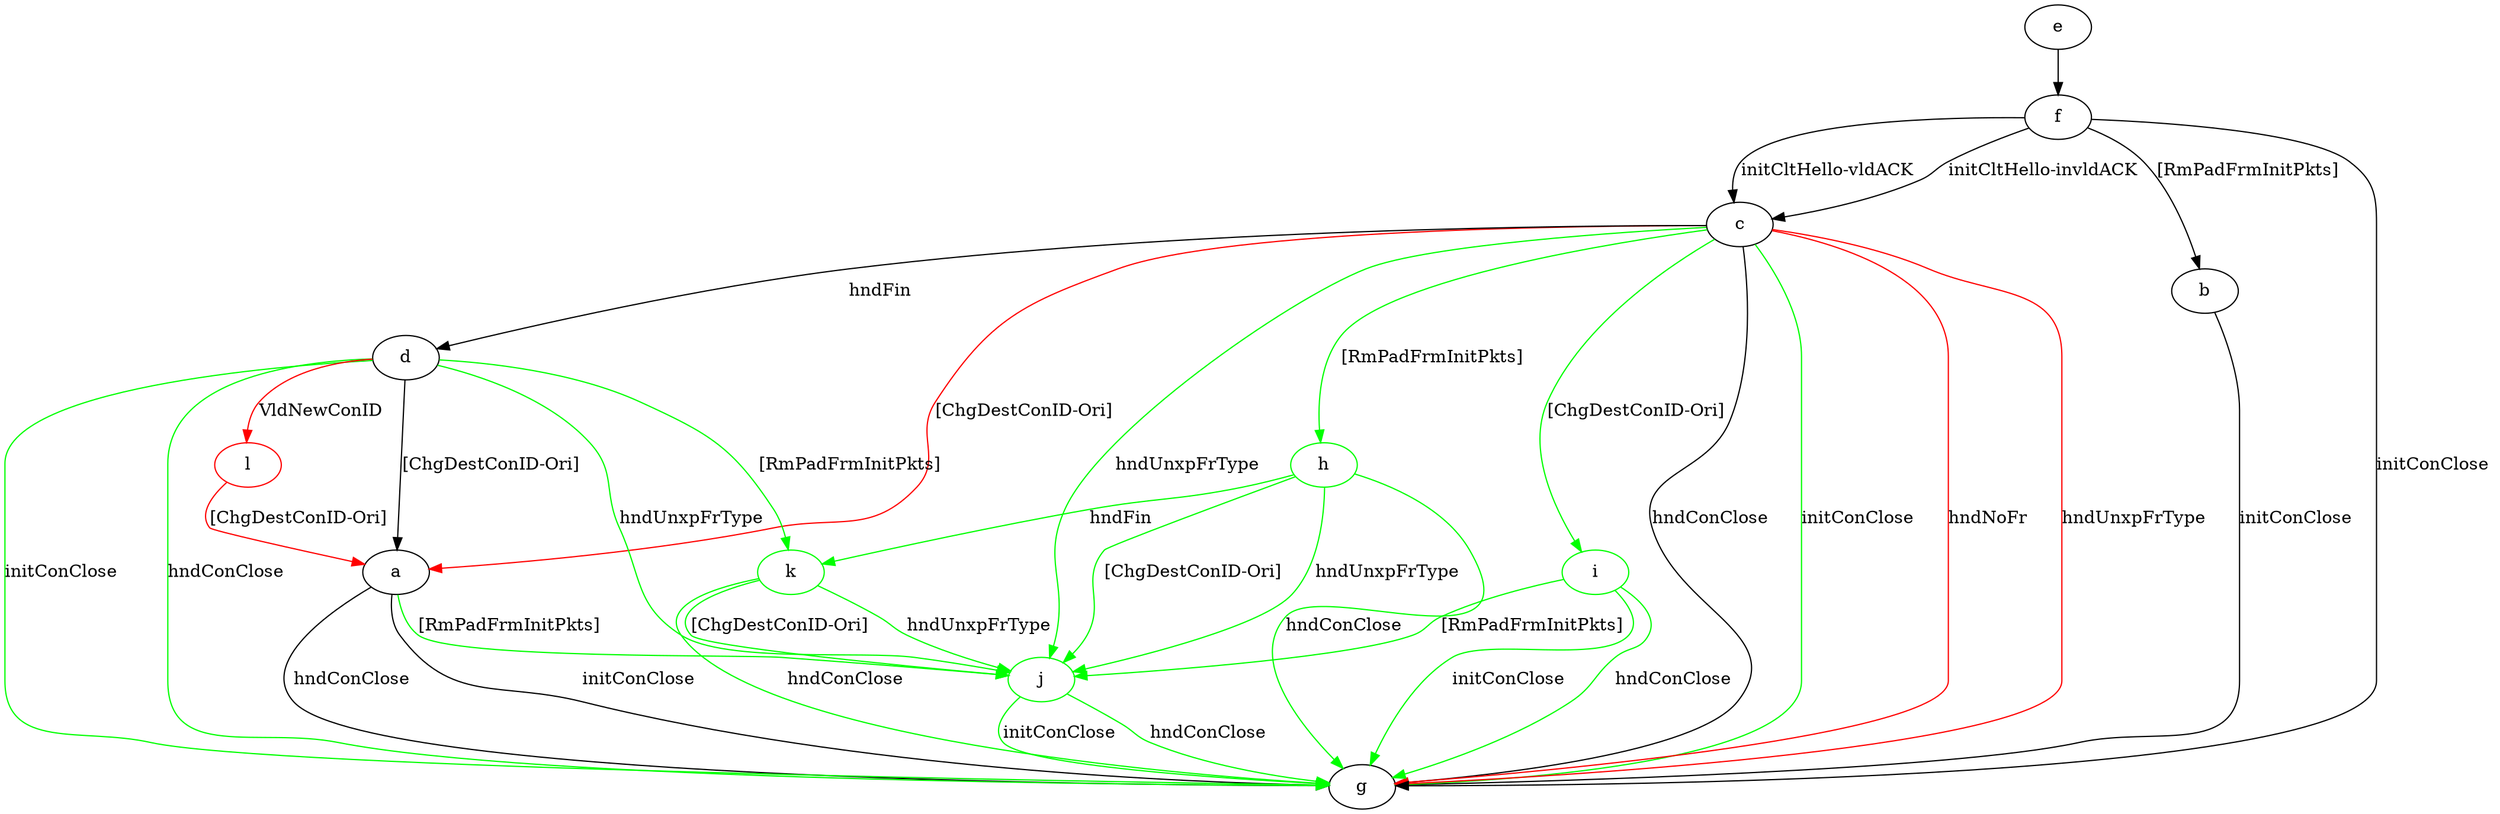 digraph "" {
	a -> g	[key=0,
		label="initConClose "];
	a -> g	[key=1,
		label="hndConClose "];
	j	[color=green];
	a -> j	[key=0,
		color=green,
		label="[RmPadFrmInitPkts] "];
	b -> g	[key=0,
		label="initConClose "];
	c -> a	[key=0,
		color=red,
		label="[ChgDestConID-Ori] "];
	c -> d	[key=0,
		label="hndFin "];
	c -> g	[key=0,
		label="hndConClose "];
	c -> g	[key=1,
		color=green,
		label="initConClose "];
	c -> g	[key=2,
		color=red,
		label="hndNoFr "];
	c -> g	[key=3,
		color=red,
		label="hndUnxpFrType "];
	h	[color=green];
	c -> h	[key=0,
		color=green,
		label="[RmPadFrmInitPkts] "];
	i	[color=green];
	c -> i	[key=0,
		color=green,
		label="[ChgDestConID-Ori] "];
	c -> j	[key=0,
		color=green,
		label="hndUnxpFrType "];
	d -> a	[key=0,
		label="[ChgDestConID-Ori] "];
	d -> g	[key=0,
		color=green,
		label="initConClose "];
	d -> g	[key=1,
		color=green,
		label="hndConClose "];
	d -> j	[key=0,
		color=green,
		label="hndUnxpFrType "];
	k	[color=green];
	d -> k	[key=0,
		color=green,
		label="[RmPadFrmInitPkts] "];
	l	[color=red];
	d -> l	[key=0,
		color=red,
		label="VldNewConID "];
	e -> f	[key=0];
	f -> b	[key=0,
		label="[RmPadFrmInitPkts] "];
	f -> c	[key=0,
		label="initCltHello-vldACK "];
	f -> c	[key=1,
		label="initCltHello-invldACK "];
	f -> g	[key=0,
		label="initConClose "];
	h -> g	[key=0,
		color=green,
		label="hndConClose "];
	h -> j	[key=0,
		color=green,
		label="hndUnxpFrType "];
	h -> j	[key=1,
		color=green,
		label="[ChgDestConID-Ori] "];
	h -> k	[key=0,
		color=green,
		label="hndFin "];
	i -> g	[key=0,
		color=green,
		label="initConClose "];
	i -> g	[key=1,
		color=green,
		label="hndConClose "];
	i -> j	[key=0,
		color=green,
		label="[RmPadFrmInitPkts] "];
	j -> g	[key=0,
		color=green,
		label="initConClose "];
	j -> g	[key=1,
		color=green,
		label="hndConClose "];
	k -> g	[key=0,
		color=green,
		label="hndConClose "];
	k -> j	[key=0,
		color=green,
		label="hndUnxpFrType "];
	k -> j	[key=1,
		color=green,
		label="[ChgDestConID-Ori] "];
	l -> a	[key=0,
		color=red,
		label="[ChgDestConID-Ori] "];
}
